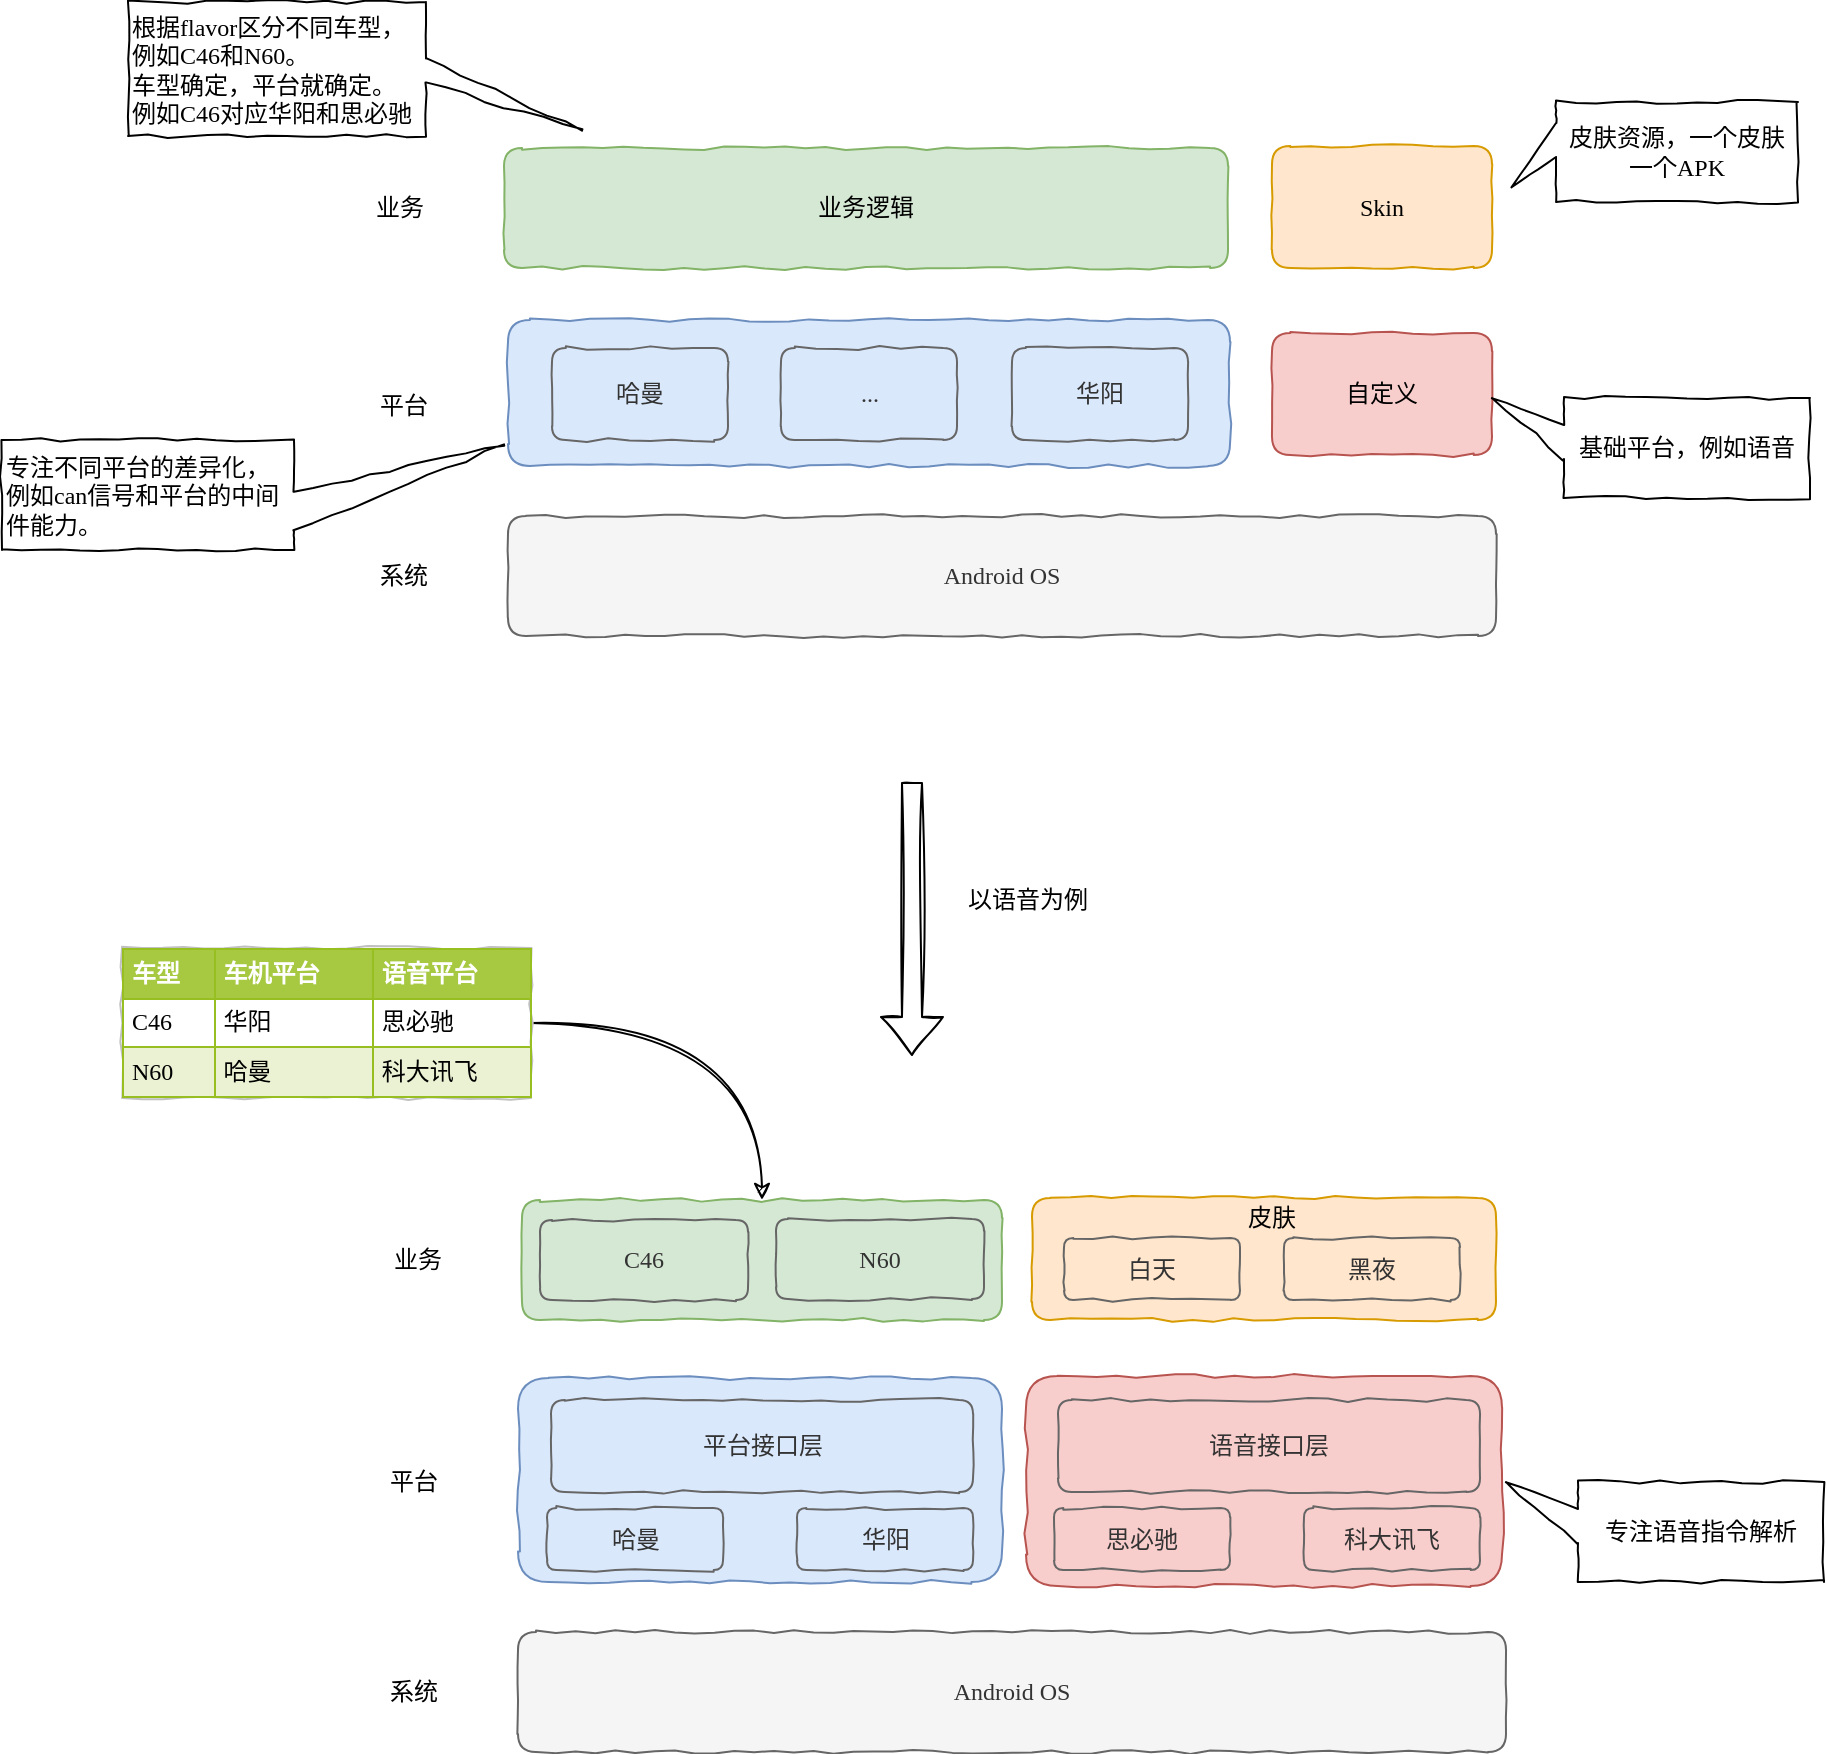 <mxfile version="20.2.3" type="github">
  <diagram id="ojWAwlg4NLYBeGqN4WcS" name="第 1 页">
    <mxGraphModel dx="1438" dy="642" grid="0" gridSize="10" guides="1" tooltips="1" connect="1" arrows="1" fold="1" page="0" pageScale="1" pageWidth="827" pageHeight="1169" math="0" shadow="0">
      <root>
        <mxCell id="0" />
        <mxCell id="1" parent="0" />
        <mxCell id="8weczdCDsFXkRjkr8ipB-1" value="Android OS" style="rounded=1;whiteSpace=wrap;html=1;sketch=0;comic=1;fillColor=#f5f5f5;fontColor=#333333;strokeColor=#666666;fontFamily=Comic Sans MS;" vertex="1" parent="1">
          <mxGeometry x="170" y="305" width="494" height="60" as="geometry" />
        </mxCell>
        <mxCell id="8weczdCDsFXkRjkr8ipB-2" value="系统" style="text;html=1;strokeColor=none;fillColor=none;align=center;verticalAlign=middle;whiteSpace=wrap;rounded=0;comic=1;sketch=0;fontFamily=Comic Sans MS;" vertex="1" parent="1">
          <mxGeometry x="88" y="320" width="60" height="30" as="geometry" />
        </mxCell>
        <mxCell id="8weczdCDsFXkRjkr8ipB-3" value="" style="rounded=1;whiteSpace=wrap;html=1;sketch=0;comic=1;fillColor=#dae8fc;strokeColor=#6c8ebf;fontFamily=Comic Sans MS;" vertex="1" parent="1">
          <mxGeometry x="170" y="207" width="361" height="73" as="geometry" />
        </mxCell>
        <mxCell id="8weczdCDsFXkRjkr8ipB-4" value="平台" style="text;html=1;strokeColor=none;fillColor=none;align=center;verticalAlign=middle;whiteSpace=wrap;rounded=0;comic=1;sketch=0;fontFamily=Comic Sans MS;" vertex="1" parent="1">
          <mxGeometry x="88" y="235" width="60" height="30" as="geometry" />
        </mxCell>
        <mxCell id="8weczdCDsFXkRjkr8ipB-5" value="哈曼" style="rounded=1;whiteSpace=wrap;html=1;comic=1;sketch=0;fillColor=none;fontColor=#333333;strokeColor=#666666;fontFamily=Comic Sans MS;" vertex="1" parent="1">
          <mxGeometry x="192" y="221" width="88" height="46" as="geometry" />
        </mxCell>
        <mxCell id="8weczdCDsFXkRjkr8ipB-7" value="..." style="rounded=1;whiteSpace=wrap;html=1;comic=1;sketch=0;fillColor=none;fontColor=#333333;strokeColor=#666666;fontFamily=Comic Sans MS;" vertex="1" parent="1">
          <mxGeometry x="306.5" y="221" width="88" height="46" as="geometry" />
        </mxCell>
        <mxCell id="8weczdCDsFXkRjkr8ipB-8" value="华阳" style="rounded=1;whiteSpace=wrap;html=1;comic=1;sketch=0;fillColor=none;fontColor=#333333;strokeColor=#666666;fontFamily=Comic Sans MS;" vertex="1" parent="1">
          <mxGeometry x="422" y="221" width="88" height="46" as="geometry" />
        </mxCell>
        <mxCell id="8weczdCDsFXkRjkr8ipB-9" value="自定义" style="rounded=1;whiteSpace=wrap;html=1;comic=1;sketch=0;fontFamily=Comic Sans MS;fillColor=#f8cecc;strokeColor=#b85450;" vertex="1" parent="1">
          <mxGeometry x="552" y="213.5" width="110" height="61" as="geometry" />
        </mxCell>
        <mxCell id="8weczdCDsFXkRjkr8ipB-10" value="业务逻辑" style="rounded=1;whiteSpace=wrap;html=1;sketch=0;comic=1;fillColor=#d5e8d4;strokeColor=#82b366;fontFamily=Comic Sans MS;" vertex="1" parent="1">
          <mxGeometry x="168" y="121" width="362" height="60" as="geometry" />
        </mxCell>
        <mxCell id="8weczdCDsFXkRjkr8ipB-11" value="业务" style="text;html=1;strokeColor=none;fillColor=none;align=center;verticalAlign=middle;whiteSpace=wrap;rounded=0;comic=1;sketch=0;fontFamily=Comic Sans MS;" vertex="1" parent="1">
          <mxGeometry x="86" y="136" width="60" height="30" as="geometry" />
        </mxCell>
        <mxCell id="8weczdCDsFXkRjkr8ipB-12" value="Skin" style="rounded=1;whiteSpace=wrap;html=1;comic=1;sketch=0;fontFamily=Comic Sans MS;fillColor=#ffe6cc;strokeColor=#d79b00;" vertex="1" parent="1">
          <mxGeometry x="552" y="120" width="110" height="61" as="geometry" />
        </mxCell>
        <mxCell id="8weczdCDsFXkRjkr8ipB-13" value="皮肤资源，一个皮肤&lt;br&gt;一个APK" style="shape=callout;whiteSpace=wrap;html=1;perimeter=calloutPerimeter;comic=1;sketch=0;fontFamily=Comic Sans MS;fillColor=none;flipH=0;flipV=0;direction=south;size=22;position=0.21;base=17;position2=0.85;" vertex="1" parent="1">
          <mxGeometry x="672" y="98" width="143" height="50" as="geometry" />
        </mxCell>
        <mxCell id="8weczdCDsFXkRjkr8ipB-14" value="专注不同平台的差异化，&lt;br&gt;例如can信号和平台的中间&lt;br&gt;件能力。" style="shape=callout;whiteSpace=wrap;html=1;perimeter=calloutPerimeter;comic=1;sketch=0;fontFamily=Comic Sans MS;fillColor=none;flipV=1;flipH=0;direction=north;size=105;position=0.47;position2=0.04;align=left;" vertex="1" parent="1">
          <mxGeometry x="-83" y="267" width="251" height="55" as="geometry" />
        </mxCell>
        <mxCell id="8weczdCDsFXkRjkr8ipB-15" value="根据flavor区分不同车型，&lt;br&gt;例如C46和N60。&lt;br&gt;车型确定，平台就确定。&lt;br&gt;例如C46对应华阳和思必驰" style="shape=callout;whiteSpace=wrap;html=1;perimeter=calloutPerimeter;comic=1;sketch=0;fontFamily=Comic Sans MS;fillColor=none;flipV=0;flipH=0;direction=north;size=78;position=0.4;position2=0.04;align=left;base=12;" vertex="1" parent="1">
          <mxGeometry x="-20" y="48" width="227" height="67" as="geometry" />
        </mxCell>
        <mxCell id="8weczdCDsFXkRjkr8ipB-16" value="基础平台，例如语音" style="shape=callout;whiteSpace=wrap;html=1;perimeter=calloutPerimeter;comic=1;sketch=0;fontFamily=Comic Sans MS;fillColor=none;flipH=0;flipV=0;direction=south;size=36;position=0.27;base=17;position2=0;" vertex="1" parent="1">
          <mxGeometry x="662" y="246" width="159" height="50" as="geometry" />
        </mxCell>
        <mxCell id="8weczdCDsFXkRjkr8ipB-17" value="Android OS" style="rounded=1;whiteSpace=wrap;html=1;sketch=0;comic=1;fillColor=#f5f5f5;fontColor=#333333;strokeColor=#666666;fontFamily=Comic Sans MS;" vertex="1" parent="1">
          <mxGeometry x="175" y="863" width="494" height="60" as="geometry" />
        </mxCell>
        <mxCell id="8weczdCDsFXkRjkr8ipB-18" value="系统" style="text;html=1;strokeColor=none;fillColor=none;align=center;verticalAlign=middle;whiteSpace=wrap;rounded=0;comic=1;sketch=0;fontFamily=Comic Sans MS;" vertex="1" parent="1">
          <mxGeometry x="93" y="878" width="60" height="30" as="geometry" />
        </mxCell>
        <mxCell id="8weczdCDsFXkRjkr8ipB-19" value="" style="rounded=1;whiteSpace=wrap;html=1;sketch=0;comic=1;fillColor=#dae8fc;strokeColor=#6c8ebf;fontFamily=Comic Sans MS;" vertex="1" parent="1">
          <mxGeometry x="175" y="736" width="242" height="102" as="geometry" />
        </mxCell>
        <mxCell id="8weczdCDsFXkRjkr8ipB-20" value="平台" style="text;html=1;strokeColor=none;fillColor=none;align=center;verticalAlign=middle;whiteSpace=wrap;rounded=0;comic=1;sketch=0;fontFamily=Comic Sans MS;" vertex="1" parent="1">
          <mxGeometry x="93" y="772.5" width="60" height="30" as="geometry" />
        </mxCell>
        <mxCell id="8weczdCDsFXkRjkr8ipB-24" value="" style="rounded=1;whiteSpace=wrap;html=1;comic=1;sketch=0;fontFamily=Comic Sans MS;fillColor=#f8cecc;strokeColor=#b85450;" vertex="1" parent="1">
          <mxGeometry x="429" y="735" width="238" height="105" as="geometry" />
        </mxCell>
        <mxCell id="8weczdCDsFXkRjkr8ipB-25" value="" style="rounded=1;whiteSpace=wrap;html=1;sketch=0;comic=1;fillColor=#d5e8d4;strokeColor=#82b366;fontFamily=Comic Sans MS;" vertex="1" parent="1">
          <mxGeometry x="177" y="647" width="240" height="60" as="geometry" />
        </mxCell>
        <mxCell id="8weczdCDsFXkRjkr8ipB-26" value="业务" style="text;html=1;strokeColor=none;fillColor=none;align=center;verticalAlign=middle;whiteSpace=wrap;rounded=0;comic=1;sketch=0;fontFamily=Comic Sans MS;" vertex="1" parent="1">
          <mxGeometry x="95" y="662" width="60" height="30" as="geometry" />
        </mxCell>
        <mxCell id="8weczdCDsFXkRjkr8ipB-27" value="" style="rounded=1;whiteSpace=wrap;html=1;comic=1;sketch=0;fontFamily=Comic Sans MS;fillColor=#ffe6cc;strokeColor=#d79b00;" vertex="1" parent="1">
          <mxGeometry x="432" y="646" width="232" height="61" as="geometry" />
        </mxCell>
        <mxCell id="8weczdCDsFXkRjkr8ipB-31" value="语音接口层" style="rounded=1;whiteSpace=wrap;html=1;comic=1;sketch=0;fillColor=none;fontColor=#333333;strokeColor=#666666;fontFamily=Comic Sans MS;" vertex="1" parent="1">
          <mxGeometry x="445" y="747" width="211" height="46" as="geometry" />
        </mxCell>
        <mxCell id="8weczdCDsFXkRjkr8ipB-32" value="思必驰" style="rounded=1;whiteSpace=wrap;html=1;comic=1;sketch=0;fillColor=none;fontColor=#333333;strokeColor=#666666;fontFamily=Comic Sans MS;" vertex="1" parent="1">
          <mxGeometry x="443" y="801" width="88" height="31" as="geometry" />
        </mxCell>
        <mxCell id="8weczdCDsFXkRjkr8ipB-33" value="科大讯飞" style="rounded=1;whiteSpace=wrap;html=1;comic=1;sketch=0;fillColor=none;fontColor=#333333;strokeColor=#666666;fontFamily=Comic Sans MS;" vertex="1" parent="1">
          <mxGeometry x="568" y="801" width="88" height="31" as="geometry" />
        </mxCell>
        <mxCell id="8weczdCDsFXkRjkr8ipB-34" value="专注语音指令解析" style="shape=callout;whiteSpace=wrap;html=1;perimeter=calloutPerimeter;comic=1;sketch=0;fontFamily=Comic Sans MS;fillColor=none;flipH=0;flipV=0;direction=south;size=36;position=0.27;base=17;position2=0;" vertex="1" parent="1">
          <mxGeometry x="669" y="788" width="159" height="50" as="geometry" />
        </mxCell>
        <mxCell id="8weczdCDsFXkRjkr8ipB-35" value="平台接口层" style="rounded=1;whiteSpace=wrap;html=1;comic=1;sketch=0;fillColor=none;fontColor=#333333;strokeColor=#666666;fontFamily=Comic Sans MS;" vertex="1" parent="1">
          <mxGeometry x="191.5" y="747" width="211" height="46" as="geometry" />
        </mxCell>
        <mxCell id="8weczdCDsFXkRjkr8ipB-36" value="哈曼" style="rounded=1;whiteSpace=wrap;html=1;comic=1;sketch=0;fillColor=none;fontColor=#333333;strokeColor=#666666;fontFamily=Comic Sans MS;" vertex="1" parent="1">
          <mxGeometry x="189.5" y="801" width="88" height="31" as="geometry" />
        </mxCell>
        <mxCell id="8weczdCDsFXkRjkr8ipB-37" value="华阳" style="rounded=1;whiteSpace=wrap;html=1;comic=1;sketch=0;fillColor=none;fontColor=#333333;strokeColor=#666666;fontFamily=Comic Sans MS;" vertex="1" parent="1">
          <mxGeometry x="314.5" y="801" width="88" height="31" as="geometry" />
        </mxCell>
        <mxCell id="8weczdCDsFXkRjkr8ipB-38" value="" style="shape=flexArrow;endArrow=classic;html=1;rounded=0;fontFamily=Comic Sans MS;sketch=1;" edge="1" parent="1">
          <mxGeometry width="50" height="50" relative="1" as="geometry">
            <mxPoint x="372" y="438" as="sourcePoint" />
            <mxPoint x="372" y="575" as="targetPoint" />
          </mxGeometry>
        </mxCell>
        <mxCell id="8weczdCDsFXkRjkr8ipB-39" value="以语音为例" style="text;html=1;strokeColor=none;fillColor=none;align=center;verticalAlign=middle;whiteSpace=wrap;rounded=0;comic=1;sketch=0;fontFamily=Comic Sans MS;" vertex="1" parent="1">
          <mxGeometry x="397" y="482" width="66" height="30" as="geometry" />
        </mxCell>
        <mxCell id="8weczdCDsFXkRjkr8ipB-40" value="皮肤" style="text;html=1;strokeColor=none;fillColor=none;align=center;verticalAlign=middle;whiteSpace=wrap;rounded=0;comic=1;sketch=0;fontFamily=Comic Sans MS;" vertex="1" parent="1">
          <mxGeometry x="522" y="641" width="60" height="30" as="geometry" />
        </mxCell>
        <mxCell id="8weczdCDsFXkRjkr8ipB-41" value="白天" style="rounded=1;whiteSpace=wrap;html=1;comic=1;sketch=0;fillColor=none;fontColor=#333333;strokeColor=#666666;fontFamily=Comic Sans MS;" vertex="1" parent="1">
          <mxGeometry x="448" y="666" width="88" height="31" as="geometry" />
        </mxCell>
        <mxCell id="8weczdCDsFXkRjkr8ipB-42" value="黑夜" style="rounded=1;whiteSpace=wrap;html=1;comic=1;sketch=0;fillColor=none;fontColor=#333333;strokeColor=#666666;fontFamily=Comic Sans MS;" vertex="1" parent="1">
          <mxGeometry x="558" y="666" width="88" height="31" as="geometry" />
        </mxCell>
        <mxCell id="8weczdCDsFXkRjkr8ipB-45" value="C46" style="rounded=1;whiteSpace=wrap;html=1;comic=1;sketch=0;fillColor=none;fontColor=#333333;strokeColor=#666666;fontFamily=Comic Sans MS;" vertex="1" parent="1">
          <mxGeometry x="186" y="657" width="104" height="40" as="geometry" />
        </mxCell>
        <mxCell id="8weczdCDsFXkRjkr8ipB-48" value="N60" style="rounded=1;whiteSpace=wrap;html=1;comic=1;sketch=0;fillColor=none;fontColor=#333333;strokeColor=#666666;fontFamily=Comic Sans MS;" vertex="1" parent="1">
          <mxGeometry x="304" y="656.5" width="104" height="40" as="geometry" />
        </mxCell>
        <mxCell id="8weczdCDsFXkRjkr8ipB-50" style="edgeStyle=orthogonalEdgeStyle;sketch=1;orthogonalLoop=1;jettySize=auto;html=1;exitX=1;exitY=0.5;exitDx=0;exitDy=0;entryX=0.5;entryY=0;entryDx=0;entryDy=0;fontFamily=Comic Sans MS;curved=1;" edge="1" parent="1" source="8weczdCDsFXkRjkr8ipB-49" target="8weczdCDsFXkRjkr8ipB-25">
          <mxGeometry relative="1" as="geometry" />
        </mxCell>
        <mxCell id="8weczdCDsFXkRjkr8ipB-49" value="&lt;table border=&quot;1&quot; width=&quot;100%&quot; height=&quot;100%&quot; cellpadding=&quot;4&quot; style=&quot;width:100%;height:100%;border-collapse:collapse;&quot;&gt;&lt;tbody&gt;&lt;tr style=&quot;background-color:#A7C942;color:#ffffff;border:1px solid #98bf21;&quot;&gt;&lt;th align=&quot;left&quot;&gt;车型&lt;/th&gt;&lt;th align=&quot;left&quot;&gt;车机平台&lt;/th&gt;&lt;th align=&quot;left&quot;&gt;语音平台&lt;/th&gt;&lt;/tr&gt;&lt;tr style=&quot;border:1px solid #98bf21;&quot;&gt;&lt;td&gt;C46&lt;/td&gt;&lt;td&gt;华阳&lt;/td&gt;&lt;td&gt;思必驰&lt;/td&gt;&lt;/tr&gt;&lt;tr style=&quot;background-color:#EAF2D3;border:1px solid #98bf21;&quot;&gt;&lt;td&gt;N60&lt;/td&gt;&lt;td&gt;哈曼&lt;/td&gt;&lt;td&gt;科大讯飞&lt;/td&gt;&lt;/tr&gt;&lt;/tbody&gt;&lt;/table&gt;" style="text;html=1;strokeColor=#c0c0c0;fillColor=#ffffff;overflow=fill;rounded=0;comic=1;sketch=0;fontFamily=Comic Sans MS;" vertex="1" parent="1">
          <mxGeometry x="-23" y="521" width="204.5" height="75" as="geometry" />
        </mxCell>
      </root>
    </mxGraphModel>
  </diagram>
</mxfile>
